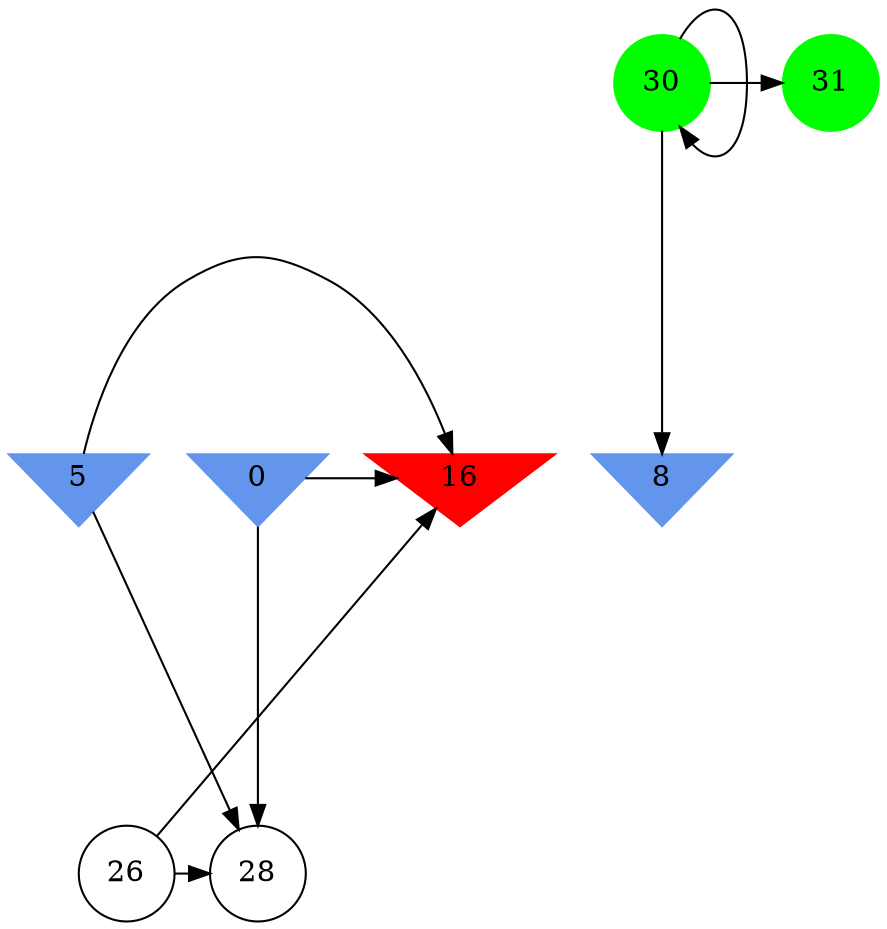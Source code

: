 digraph brain {
	ranksep=2.0;
	0 [shape=invtriangle,style=filled,color=cornflowerblue];
	5 [shape=invtriangle,style=filled,color=cornflowerblue];
	8 [shape=invtriangle,style=filled,color=cornflowerblue];
	16 [shape=invtriangle,style=filled,color=red];
	26 [shape=circle,color=black];
	28 [shape=circle,color=black];
	30 [shape=circle,style=filled,color=green];
	31 [shape=circle,style=filled,color=green];
	5	->	28;
	5	->	16;
	0	->	28;
	0	->	16;
	26	->	28;
	26	->	16;
	30	->	31;
	30	->	30;
	30	->	8;
	{ rank=same; 0; 5; 8; 16; }
	{ rank=same; 26; 28; }
	{ rank=same; 30; 31; }
}
